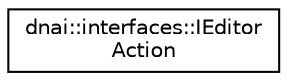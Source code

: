digraph "Graphical Class Hierarchy"
{
  edge [fontname="Helvetica",fontsize="10",labelfontname="Helvetica",labelfontsize="10"];
  node [fontname="Helvetica",fontsize="10",shape=record];
  rankdir="LR";
  Node1 [label="dnai::interfaces::IEditor\lAction",height=0.2,width=0.4,color="black", fillcolor="white", style="filled",URL="$classdnai_1_1interfaces_1_1_i_editor_action.html"];
}
